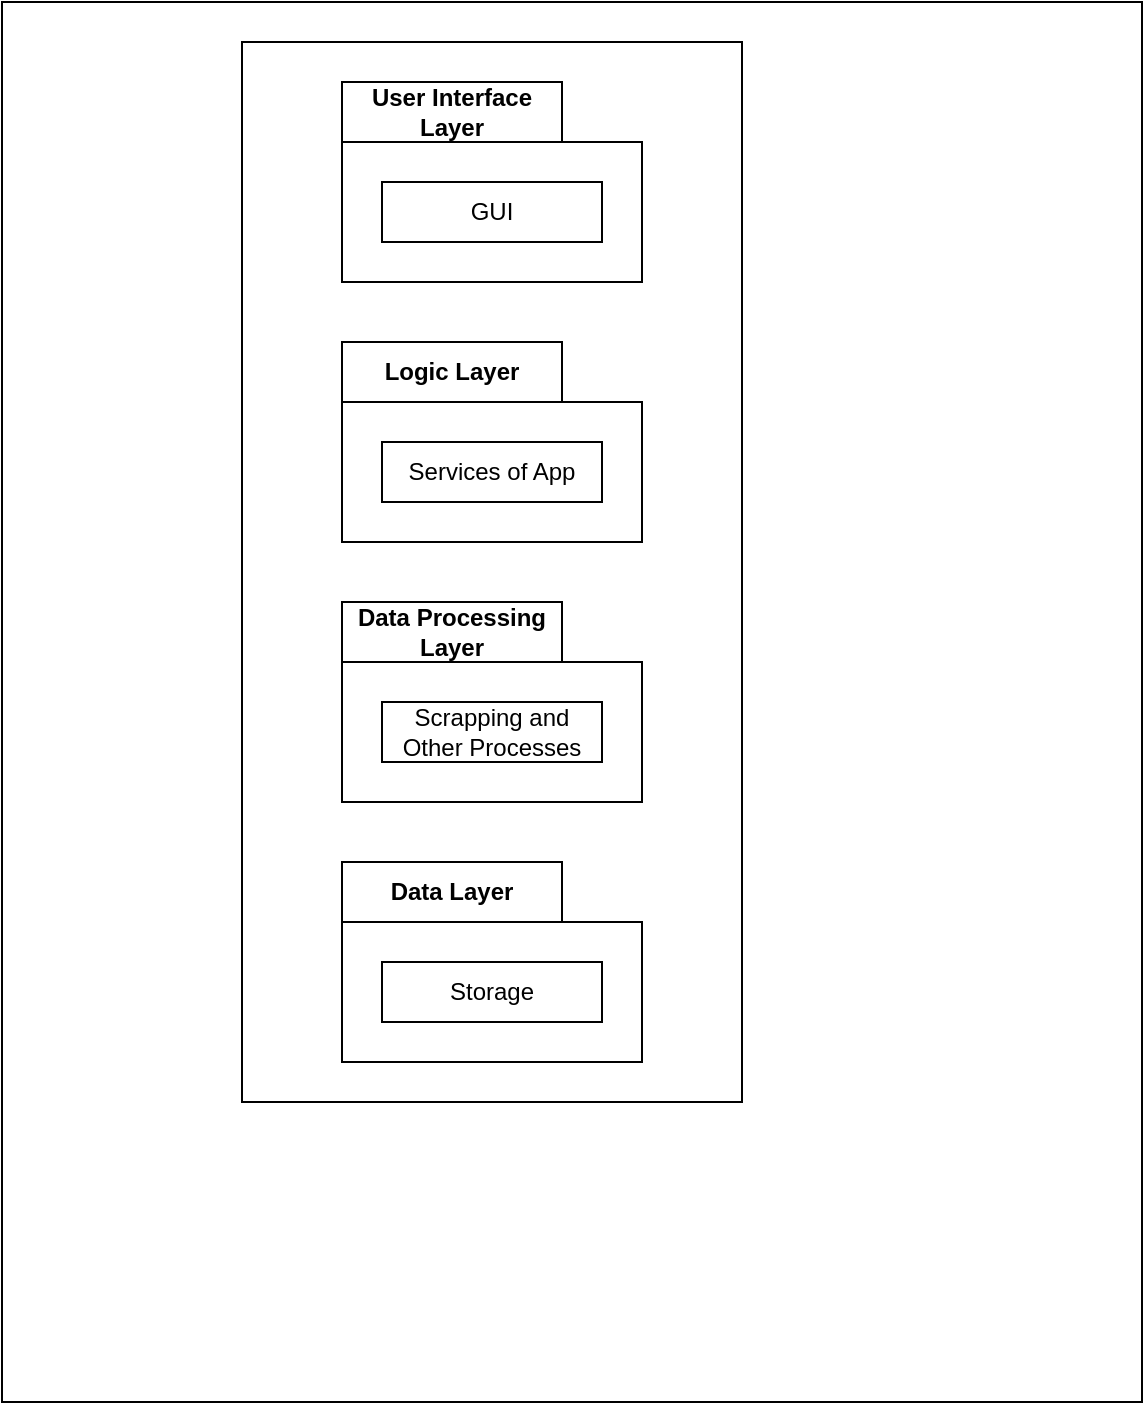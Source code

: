 <mxfile version="21.0.6" type="github">
  <diagram name="Sayfa -1" id="w6ycRWIads_JaV81GpJl">
    <mxGraphModel dx="472" dy="746" grid="1" gridSize="10" guides="1" tooltips="1" connect="1" arrows="1" fold="1" page="1" pageScale="1" pageWidth="827" pageHeight="1169" math="0" shadow="0">
      <root>
        <mxCell id="0" />
        <mxCell id="1" parent="0" />
        <mxCell id="dFy6fVf-kGJqd-gRL-9V-1" value="" style="rounded=0;whiteSpace=wrap;html=1;" vertex="1" parent="1">
          <mxGeometry x="20" y="60" width="570" height="700" as="geometry" />
        </mxCell>
        <mxCell id="dFy6fVf-kGJqd-gRL-9V-18" value="" style="rounded=0;whiteSpace=wrap;html=1;" vertex="1" parent="1">
          <mxGeometry x="140" y="80" width="250" height="530" as="geometry" />
        </mxCell>
        <mxCell id="dFy6fVf-kGJqd-gRL-9V-6" value="User Interface Layer" style="shape=folder;fontStyle=1;tabWidth=110;tabHeight=30;tabPosition=left;html=1;boundedLbl=1;labelInHeader=1;container=1;collapsible=0;recursiveResize=0;whiteSpace=wrap;" vertex="1" parent="1">
          <mxGeometry x="190" y="100" width="150" height="100" as="geometry" />
        </mxCell>
        <mxCell id="dFy6fVf-kGJqd-gRL-9V-7" value="GUI" style="html=1;whiteSpace=wrap;" vertex="1" parent="dFy6fVf-kGJqd-gRL-9V-6">
          <mxGeometry width="110" height="30" relative="1" as="geometry">
            <mxPoint x="20" y="50" as="offset" />
          </mxGeometry>
        </mxCell>
        <mxCell id="dFy6fVf-kGJqd-gRL-9V-8" value="Logic Layer" style="shape=folder;fontStyle=1;tabWidth=110;tabHeight=30;tabPosition=left;html=1;boundedLbl=1;labelInHeader=1;container=1;collapsible=0;recursiveResize=0;whiteSpace=wrap;" vertex="1" parent="1">
          <mxGeometry x="190" y="230" width="150" height="100" as="geometry" />
        </mxCell>
        <mxCell id="dFy6fVf-kGJqd-gRL-9V-9" value="Services of App" style="html=1;whiteSpace=wrap;" vertex="1" parent="dFy6fVf-kGJqd-gRL-9V-8">
          <mxGeometry width="110" height="30" relative="1" as="geometry">
            <mxPoint x="20" y="50" as="offset" />
          </mxGeometry>
        </mxCell>
        <mxCell id="dFy6fVf-kGJqd-gRL-9V-10" value="Data Layer" style="shape=folder;fontStyle=1;tabWidth=110;tabHeight=30;tabPosition=left;html=1;boundedLbl=1;labelInHeader=1;container=1;collapsible=0;recursiveResize=0;whiteSpace=wrap;" vertex="1" parent="1">
          <mxGeometry x="190" y="490" width="150" height="100" as="geometry" />
        </mxCell>
        <mxCell id="dFy6fVf-kGJqd-gRL-9V-11" value="Storage" style="html=1;whiteSpace=wrap;" vertex="1" parent="dFy6fVf-kGJqd-gRL-9V-10">
          <mxGeometry width="110" height="30" relative="1" as="geometry">
            <mxPoint x="20" y="50" as="offset" />
          </mxGeometry>
        </mxCell>
        <mxCell id="dFy6fVf-kGJqd-gRL-9V-12" value="Data Processing Layer" style="shape=folder;fontStyle=1;tabWidth=110;tabHeight=30;tabPosition=left;html=1;boundedLbl=1;labelInHeader=1;container=1;collapsible=0;recursiveResize=0;whiteSpace=wrap;" vertex="1" parent="1">
          <mxGeometry x="190" y="360" width="150" height="100" as="geometry" />
        </mxCell>
        <mxCell id="dFy6fVf-kGJqd-gRL-9V-13" value="Scrapping and Other Processes" style="html=1;whiteSpace=wrap;" vertex="1" parent="dFy6fVf-kGJqd-gRL-9V-12">
          <mxGeometry width="110" height="30" relative="1" as="geometry">
            <mxPoint x="20" y="50" as="offset" />
          </mxGeometry>
        </mxCell>
      </root>
    </mxGraphModel>
  </diagram>
</mxfile>
